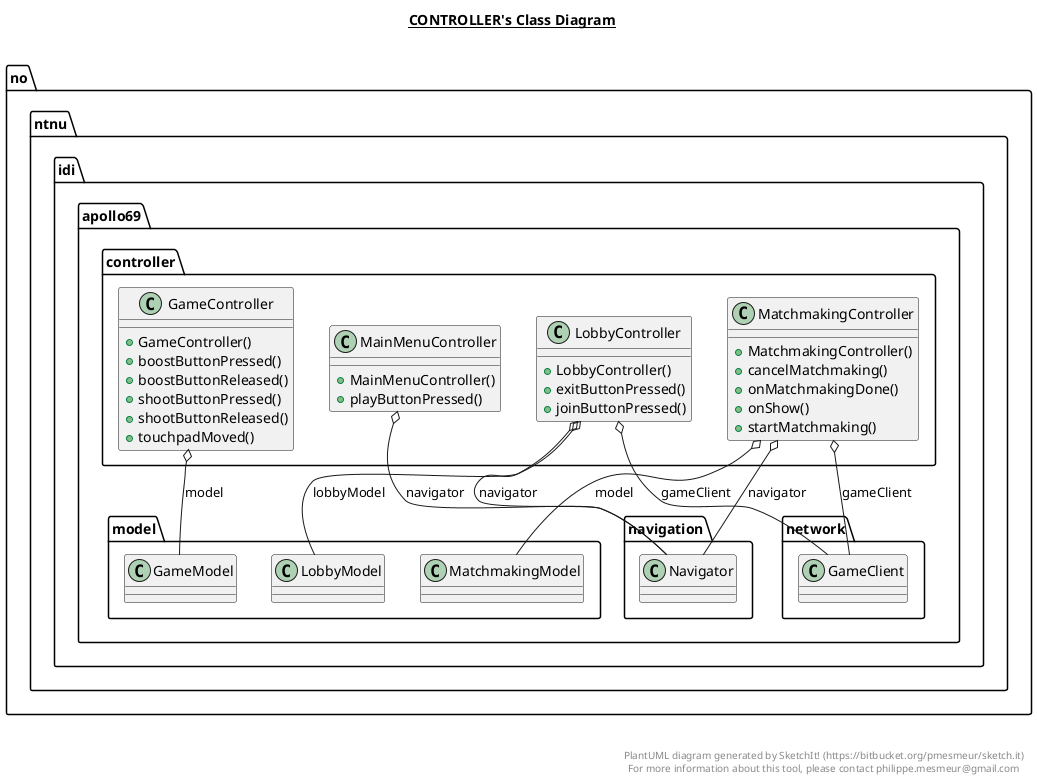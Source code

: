 @startuml

title __CONTROLLER's Class Diagram__\n

  namespace no.ntnu.idi.apollo69 {
    namespace controller {
      class no.ntnu.idi.apollo69.controller.GameController {
          + GameController()
          + boostButtonPressed()
          + boostButtonReleased()
          + shootButtonPressed()
          + shootButtonReleased()
          + touchpadMoved()
      }
    }
  }
  

  namespace no.ntnu.idi.apollo69 {
    namespace controller {
      class no.ntnu.idi.apollo69.controller.LobbyController {
          + LobbyController()
          + exitButtonPressed()
          + joinButtonPressed()
      }
    }
  }
  

  namespace no.ntnu.idi.apollo69 {
    namespace controller {
      class no.ntnu.idi.apollo69.controller.MainMenuController {
          + MainMenuController()
          + playButtonPressed()
      }
    }
  }
  

  namespace no.ntnu.idi.apollo69 {
    namespace controller {
      class no.ntnu.idi.apollo69.controller.MatchmakingController {
          + MatchmakingController()
          + cancelMatchmaking()
          + onMatchmakingDone()
          + onShow()
          + startMatchmaking()
      }
    }
  }
  

  no.ntnu.idi.apollo69.controller.GameController o-- no.ntnu.idi.apollo69.model.GameModel : model
  no.ntnu.idi.apollo69.controller.LobbyController o-- no.ntnu.idi.apollo69.network.GameClient : gameClient
  no.ntnu.idi.apollo69.controller.LobbyController o-- no.ntnu.idi.apollo69.model.LobbyModel : lobbyModel
  no.ntnu.idi.apollo69.controller.LobbyController o-- no.ntnu.idi.apollo69.navigation.Navigator : navigator
  no.ntnu.idi.apollo69.controller.MainMenuController o-- no.ntnu.idi.apollo69.navigation.Navigator : navigator
  no.ntnu.idi.apollo69.controller.MatchmakingController o-- no.ntnu.idi.apollo69.network.GameClient : gameClient
  no.ntnu.idi.apollo69.controller.MatchmakingController o-- no.ntnu.idi.apollo69.model.MatchmakingModel : model
  no.ntnu.idi.apollo69.controller.MatchmakingController o-- no.ntnu.idi.apollo69.navigation.Navigator : navigator


right footer


PlantUML diagram generated by SketchIt! (https://bitbucket.org/pmesmeur/sketch.it)
For more information about this tool, please contact philippe.mesmeur@gmail.com
endfooter

@enduml
